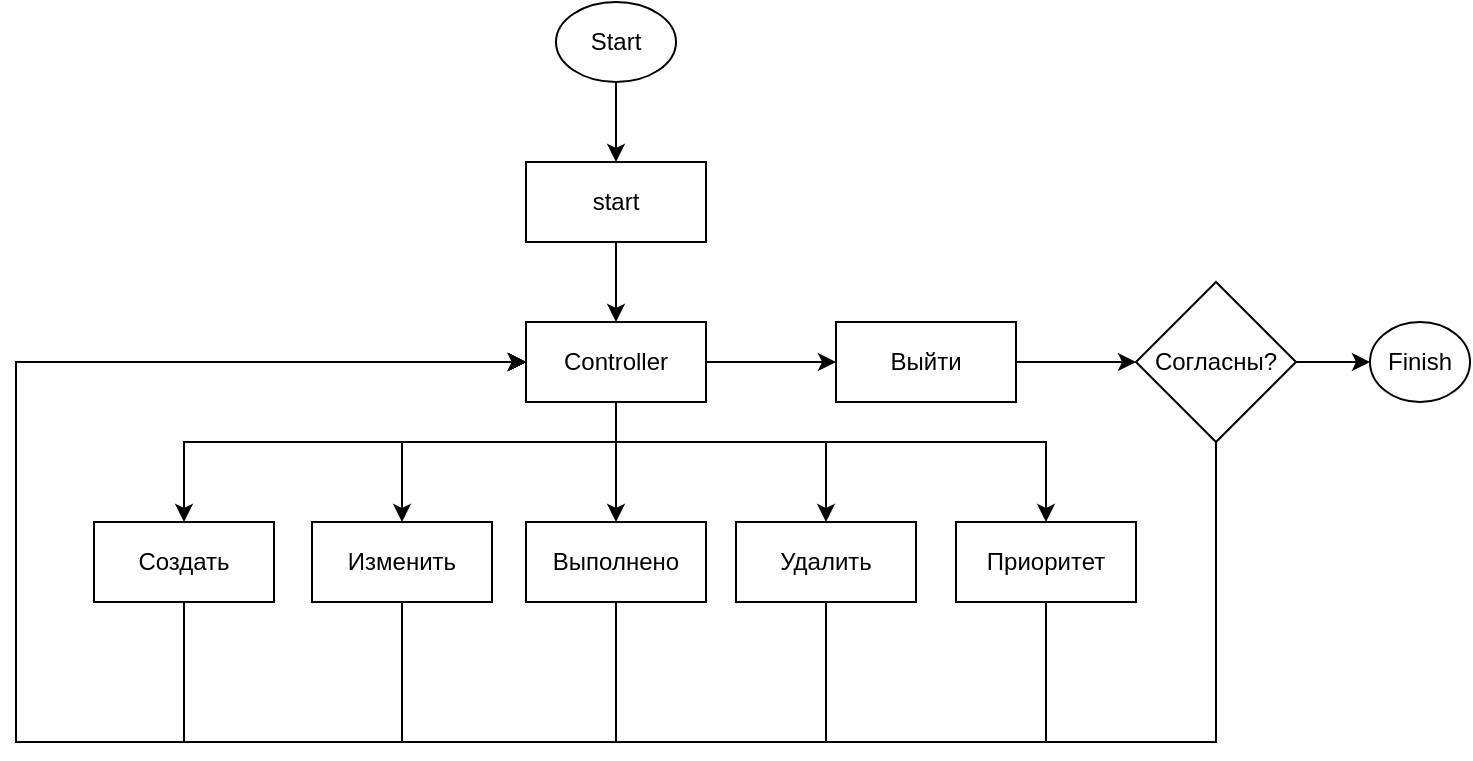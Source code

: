 <mxfile version="16.5.1" type="device"><diagram id="nCQ1ntDuzLvL_Hx6wVRy" name="Страница 1"><mxGraphModel dx="1350" dy="878" grid="1" gridSize="10" guides="1" tooltips="1" connect="1" arrows="1" fold="1" page="1" pageScale="1" pageWidth="827" pageHeight="1169" math="0" shadow="0"><root><mxCell id="0"/><mxCell id="1" parent="0"/><mxCell id="KQJa3PhzhjGMFEPy2ATD-3" style="edgeStyle=orthogonalEdgeStyle;rounded=0;orthogonalLoop=1;jettySize=auto;html=1;" edge="1" parent="1" source="KQJa3PhzhjGMFEPy2ATD-1" target="KQJa3PhzhjGMFEPy2ATD-2"><mxGeometry relative="1" as="geometry"/></mxCell><mxCell id="KQJa3PhzhjGMFEPy2ATD-1" value="Start" style="ellipse;whiteSpace=wrap;html=1;" vertex="1" parent="1"><mxGeometry x="370" y="40" width="60" height="40" as="geometry"/></mxCell><mxCell id="KQJa3PhzhjGMFEPy2ATD-5" style="edgeStyle=orthogonalEdgeStyle;rounded=0;orthogonalLoop=1;jettySize=auto;html=1;" edge="1" parent="1" source="KQJa3PhzhjGMFEPy2ATD-2" target="KQJa3PhzhjGMFEPy2ATD-4"><mxGeometry relative="1" as="geometry"/></mxCell><mxCell id="KQJa3PhzhjGMFEPy2ATD-2" value="start" style="rounded=0;whiteSpace=wrap;html=1;" vertex="1" parent="1"><mxGeometry x="355" y="120" width="90" height="40" as="geometry"/></mxCell><mxCell id="KQJa3PhzhjGMFEPy2ATD-12" style="edgeStyle=orthogonalEdgeStyle;rounded=0;orthogonalLoop=1;jettySize=auto;html=1;" edge="1" parent="1" source="KQJa3PhzhjGMFEPy2ATD-4" target="KQJa3PhzhjGMFEPy2ATD-8"><mxGeometry relative="1" as="geometry"/></mxCell><mxCell id="KQJa3PhzhjGMFEPy2ATD-13" style="edgeStyle=orthogonalEdgeStyle;rounded=0;orthogonalLoop=1;jettySize=auto;html=1;entryX=0.5;entryY=0;entryDx=0;entryDy=0;" edge="1" parent="1" source="KQJa3PhzhjGMFEPy2ATD-4" target="KQJa3PhzhjGMFEPy2ATD-7"><mxGeometry relative="1" as="geometry"><Array as="points"><mxPoint x="400" y="260"/><mxPoint x="293" y="260"/></Array></mxGeometry></mxCell><mxCell id="KQJa3PhzhjGMFEPy2ATD-14" style="edgeStyle=orthogonalEdgeStyle;rounded=0;orthogonalLoop=1;jettySize=auto;html=1;entryX=0.5;entryY=0;entryDx=0;entryDy=0;" edge="1" parent="1" source="KQJa3PhzhjGMFEPy2ATD-4" target="KQJa3PhzhjGMFEPy2ATD-9"><mxGeometry relative="1" as="geometry"><Array as="points"><mxPoint x="400" y="260"/><mxPoint x="505" y="260"/></Array></mxGeometry></mxCell><mxCell id="KQJa3PhzhjGMFEPy2ATD-15" style="edgeStyle=orthogonalEdgeStyle;rounded=0;orthogonalLoop=1;jettySize=auto;html=1;" edge="1" parent="1" source="KQJa3PhzhjGMFEPy2ATD-4" target="KQJa3PhzhjGMFEPy2ATD-6"><mxGeometry relative="1" as="geometry"><Array as="points"><mxPoint x="400" y="260"/><mxPoint x="184" y="260"/></Array></mxGeometry></mxCell><mxCell id="KQJa3PhzhjGMFEPy2ATD-16" style="edgeStyle=orthogonalEdgeStyle;rounded=0;orthogonalLoop=1;jettySize=auto;html=1;" edge="1" parent="1" source="KQJa3PhzhjGMFEPy2ATD-4" target="KQJa3PhzhjGMFEPy2ATD-10"><mxGeometry relative="1" as="geometry"><Array as="points"><mxPoint x="400" y="260"/><mxPoint x="615" y="260"/></Array></mxGeometry></mxCell><mxCell id="KQJa3PhzhjGMFEPy2ATD-17" style="edgeStyle=orthogonalEdgeStyle;rounded=0;orthogonalLoop=1;jettySize=auto;html=1;" edge="1" parent="1" source="KQJa3PhzhjGMFEPy2ATD-4" target="KQJa3PhzhjGMFEPy2ATD-11"><mxGeometry relative="1" as="geometry"/></mxCell><mxCell id="KQJa3PhzhjGMFEPy2ATD-4" value="Controller" style="rounded=0;whiteSpace=wrap;html=1;" vertex="1" parent="1"><mxGeometry x="355" y="200" width="90" height="40" as="geometry"/></mxCell><mxCell id="KQJa3PhzhjGMFEPy2ATD-22" style="edgeStyle=orthogonalEdgeStyle;rounded=0;orthogonalLoop=1;jettySize=auto;html=1;entryX=0;entryY=0.5;entryDx=0;entryDy=0;" edge="1" parent="1" source="KQJa3PhzhjGMFEPy2ATD-6" target="KQJa3PhzhjGMFEPy2ATD-4"><mxGeometry relative="1" as="geometry"><Array as="points"><mxPoint x="184" y="410"/><mxPoint x="100" y="410"/><mxPoint x="100" y="220"/></Array></mxGeometry></mxCell><mxCell id="KQJa3PhzhjGMFEPy2ATD-6" value="Создать" style="rounded=0;whiteSpace=wrap;html=1;" vertex="1" parent="1"><mxGeometry x="139" y="300" width="90" height="40" as="geometry"/></mxCell><mxCell id="KQJa3PhzhjGMFEPy2ATD-21" style="edgeStyle=orthogonalEdgeStyle;rounded=0;orthogonalLoop=1;jettySize=auto;html=1;entryX=0;entryY=0.5;entryDx=0;entryDy=0;" edge="1" parent="1" source="KQJa3PhzhjGMFEPy2ATD-7" target="KQJa3PhzhjGMFEPy2ATD-4"><mxGeometry relative="1" as="geometry"><Array as="points"><mxPoint x="293" y="410"/><mxPoint x="100" y="410"/><mxPoint x="100" y="220"/></Array></mxGeometry></mxCell><mxCell id="KQJa3PhzhjGMFEPy2ATD-7" value="Изменить" style="rounded=0;whiteSpace=wrap;html=1;" vertex="1" parent="1"><mxGeometry x="248" y="300" width="90" height="40" as="geometry"/></mxCell><mxCell id="KQJa3PhzhjGMFEPy2ATD-20" style="edgeStyle=orthogonalEdgeStyle;rounded=0;orthogonalLoop=1;jettySize=auto;html=1;entryX=0;entryY=0.5;entryDx=0;entryDy=0;" edge="1" parent="1" source="KQJa3PhzhjGMFEPy2ATD-8" target="KQJa3PhzhjGMFEPy2ATD-4"><mxGeometry relative="1" as="geometry"><Array as="points"><mxPoint x="400" y="410"/><mxPoint x="100" y="410"/><mxPoint x="100" y="220"/></Array></mxGeometry></mxCell><mxCell id="KQJa3PhzhjGMFEPy2ATD-8" value="Выполнено" style="rounded=0;whiteSpace=wrap;html=1;" vertex="1" parent="1"><mxGeometry x="355" y="300" width="90" height="40" as="geometry"/></mxCell><mxCell id="KQJa3PhzhjGMFEPy2ATD-19" style="edgeStyle=orthogonalEdgeStyle;rounded=0;orthogonalLoop=1;jettySize=auto;html=1;entryX=0;entryY=0.5;entryDx=0;entryDy=0;" edge="1" parent="1" source="KQJa3PhzhjGMFEPy2ATD-9" target="KQJa3PhzhjGMFEPy2ATD-4"><mxGeometry relative="1" as="geometry"><Array as="points"><mxPoint x="505" y="410"/><mxPoint x="100" y="410"/><mxPoint x="100" y="220"/></Array></mxGeometry></mxCell><mxCell id="KQJa3PhzhjGMFEPy2ATD-9" value="Удалить" style="rounded=0;whiteSpace=wrap;html=1;" vertex="1" parent="1"><mxGeometry x="460" y="300" width="90" height="40" as="geometry"/></mxCell><mxCell id="KQJa3PhzhjGMFEPy2ATD-18" style="edgeStyle=orthogonalEdgeStyle;rounded=0;orthogonalLoop=1;jettySize=auto;html=1;entryX=0;entryY=0.5;entryDx=0;entryDy=0;" edge="1" parent="1" source="KQJa3PhzhjGMFEPy2ATD-10" target="KQJa3PhzhjGMFEPy2ATD-4"><mxGeometry relative="1" as="geometry"><Array as="points"><mxPoint x="615" y="410"/><mxPoint x="100" y="410"/><mxPoint x="100" y="220"/></Array></mxGeometry></mxCell><mxCell id="KQJa3PhzhjGMFEPy2ATD-10" value="Приоритет" style="rounded=0;whiteSpace=wrap;html=1;" vertex="1" parent="1"><mxGeometry x="570" y="300" width="90" height="40" as="geometry"/></mxCell><mxCell id="KQJa3PhzhjGMFEPy2ATD-24" style="edgeStyle=orthogonalEdgeStyle;rounded=0;orthogonalLoop=1;jettySize=auto;html=1;entryX=0;entryY=0.5;entryDx=0;entryDy=0;" edge="1" parent="1" source="KQJa3PhzhjGMFEPy2ATD-11" target="KQJa3PhzhjGMFEPy2ATD-23"><mxGeometry relative="1" as="geometry"/></mxCell><mxCell id="KQJa3PhzhjGMFEPy2ATD-11" value="Выйти" style="rounded=0;whiteSpace=wrap;html=1;" vertex="1" parent="1"><mxGeometry x="510" y="200" width="90" height="40" as="geometry"/></mxCell><mxCell id="KQJa3PhzhjGMFEPy2ATD-25" style="edgeStyle=orthogonalEdgeStyle;rounded=0;orthogonalLoop=1;jettySize=auto;html=1;entryX=0;entryY=0.5;entryDx=0;entryDy=0;" edge="1" parent="1" source="KQJa3PhzhjGMFEPy2ATD-23" target="KQJa3PhzhjGMFEPy2ATD-4"><mxGeometry relative="1" as="geometry"><Array as="points"><mxPoint x="700" y="410"/><mxPoint x="100" y="410"/><mxPoint x="100" y="220"/></Array></mxGeometry></mxCell><mxCell id="KQJa3PhzhjGMFEPy2ATD-27" style="edgeStyle=orthogonalEdgeStyle;rounded=0;orthogonalLoop=1;jettySize=auto;html=1;entryX=0;entryY=0.5;entryDx=0;entryDy=0;" edge="1" parent="1" source="KQJa3PhzhjGMFEPy2ATD-23" target="KQJa3PhzhjGMFEPy2ATD-28"><mxGeometry relative="1" as="geometry"><mxPoint x="760" y="180" as="targetPoint"/></mxGeometry></mxCell><mxCell id="KQJa3PhzhjGMFEPy2ATD-23" value="Согласны?" style="rhombus;whiteSpace=wrap;html=1;" vertex="1" parent="1"><mxGeometry x="660" y="180" width="80" height="80" as="geometry"/></mxCell><mxCell id="KQJa3PhzhjGMFEPy2ATD-28" value="Finish" style="ellipse;whiteSpace=wrap;html=1;" vertex="1" parent="1"><mxGeometry x="777" y="200" width="50" height="40" as="geometry"/></mxCell></root></mxGraphModel></diagram></mxfile>